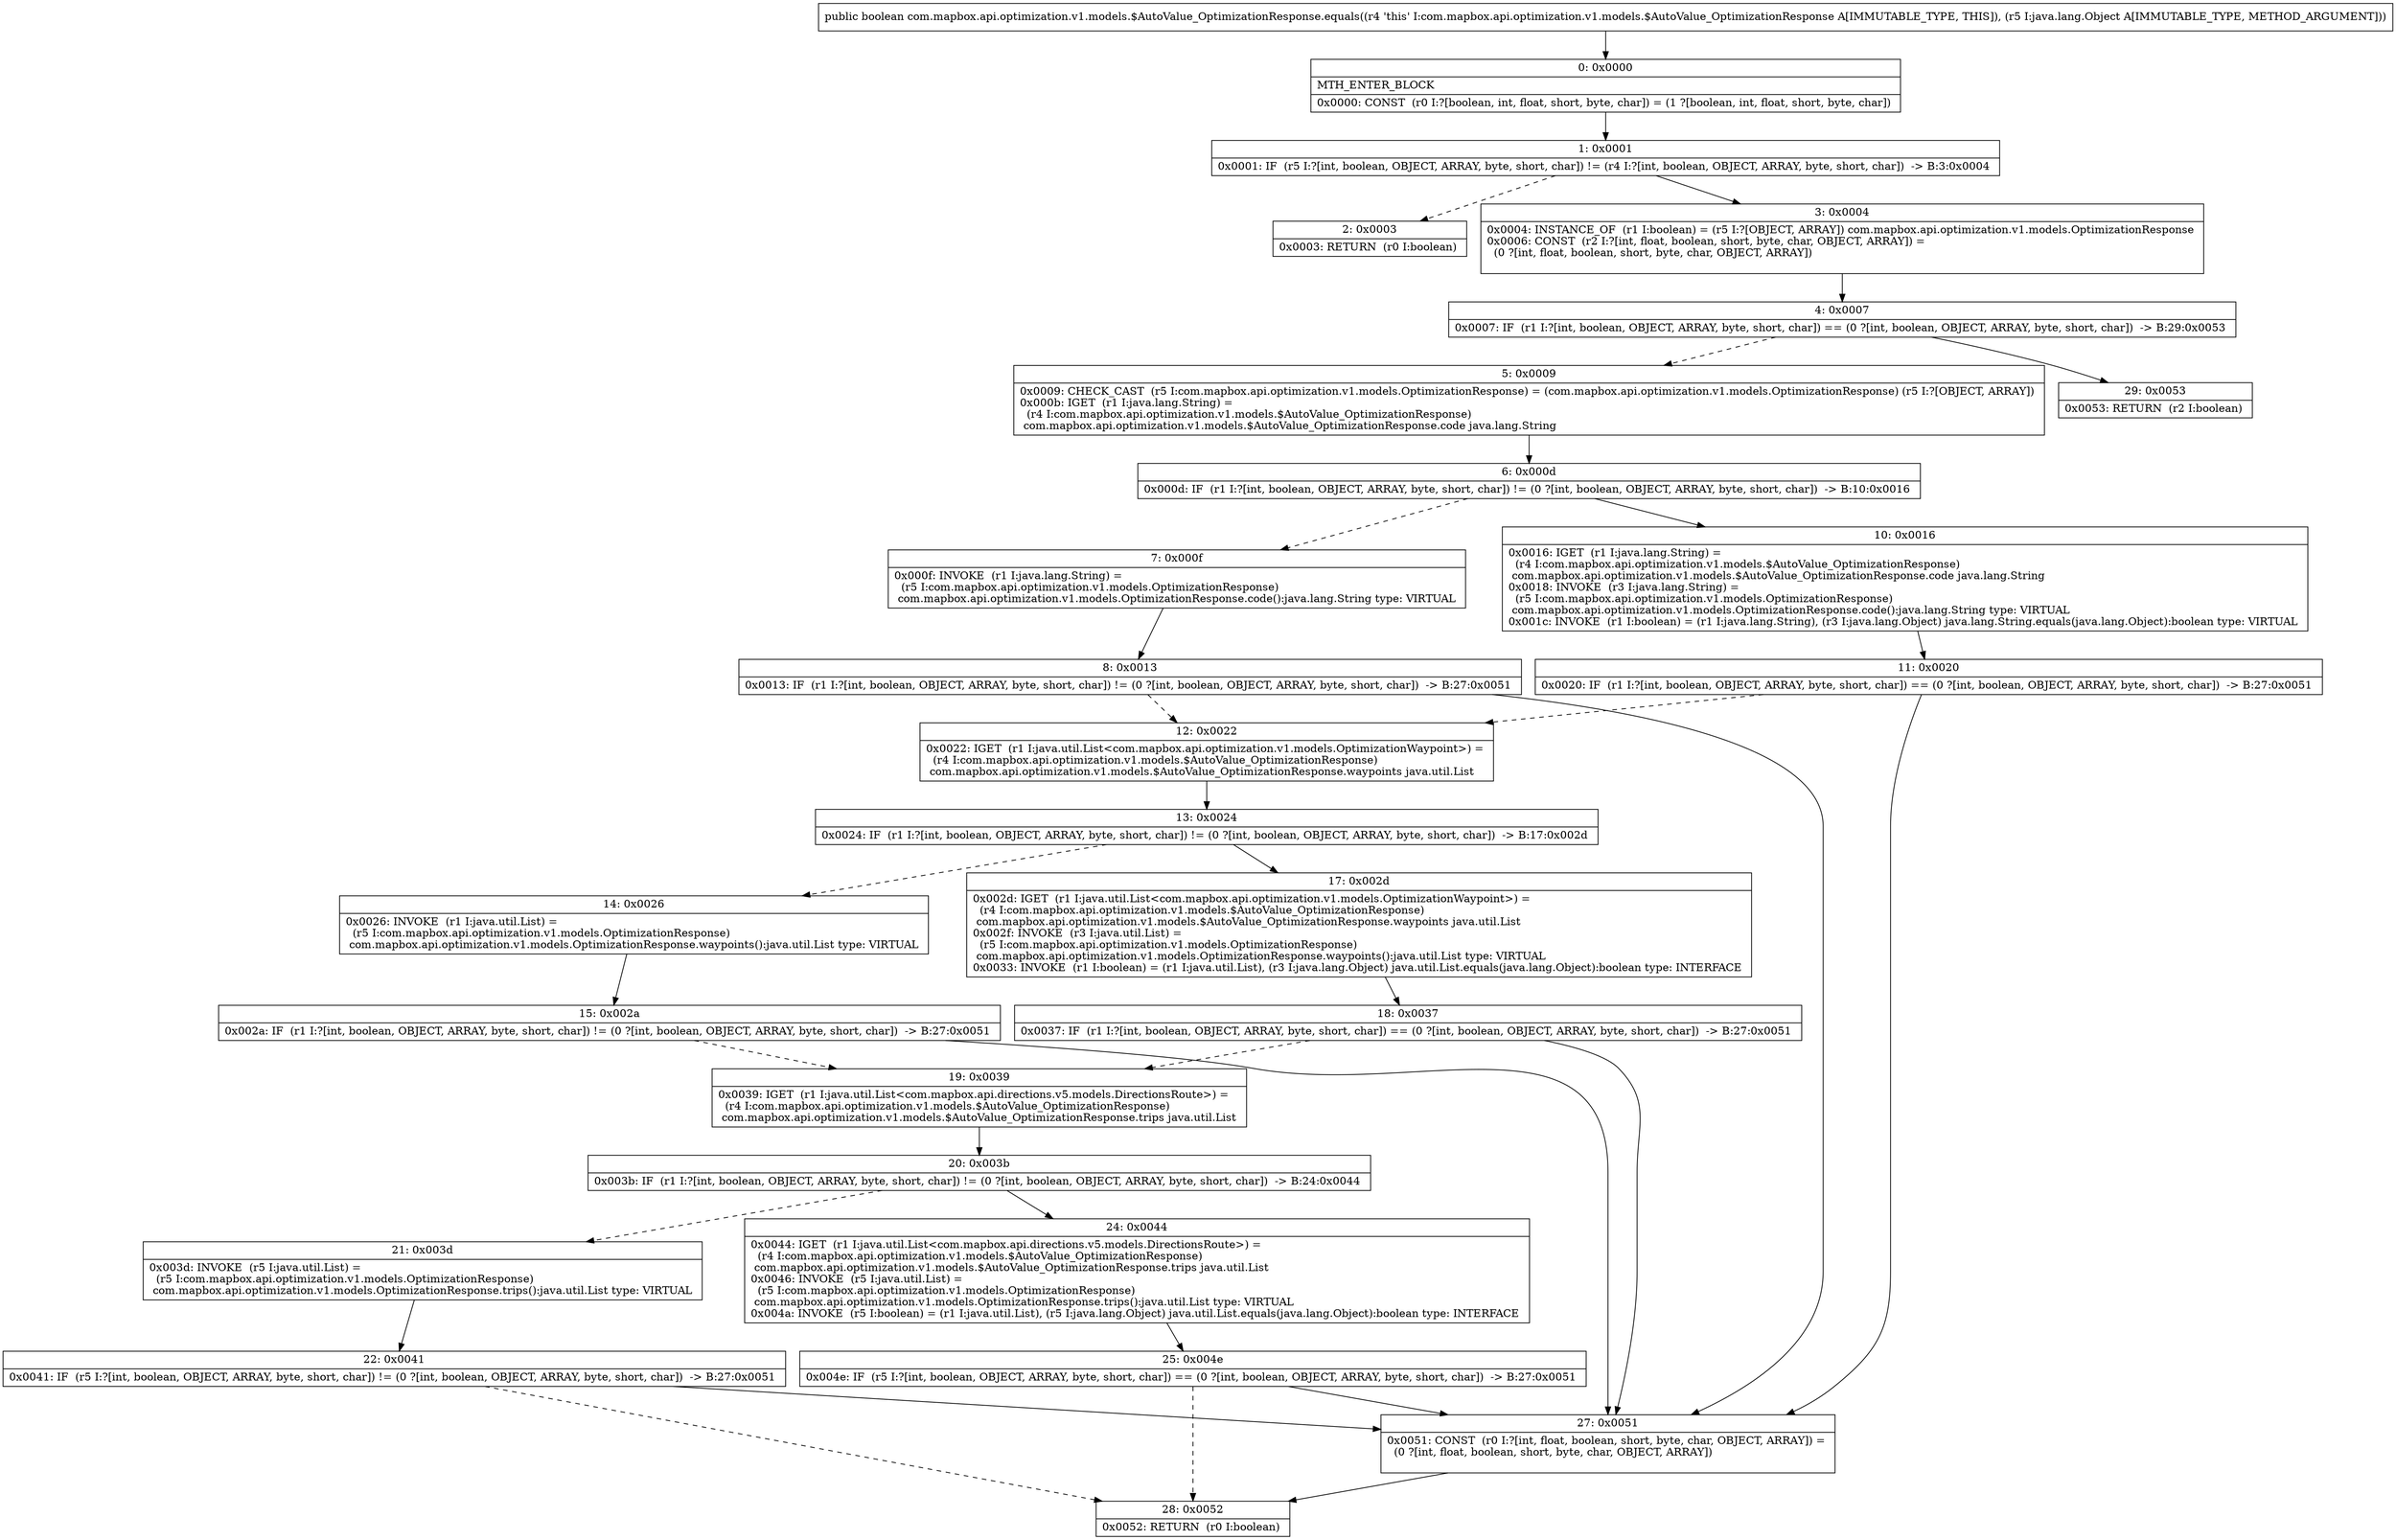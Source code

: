 digraph "CFG forcom.mapbox.api.optimization.v1.models.$AutoValue_OptimizationResponse.equals(Ljava\/lang\/Object;)Z" {
Node_0 [shape=record,label="{0\:\ 0x0000|MTH_ENTER_BLOCK\l|0x0000: CONST  (r0 I:?[boolean, int, float, short, byte, char]) = (1 ?[boolean, int, float, short, byte, char]) \l}"];
Node_1 [shape=record,label="{1\:\ 0x0001|0x0001: IF  (r5 I:?[int, boolean, OBJECT, ARRAY, byte, short, char]) != (r4 I:?[int, boolean, OBJECT, ARRAY, byte, short, char])  \-\> B:3:0x0004 \l}"];
Node_2 [shape=record,label="{2\:\ 0x0003|0x0003: RETURN  (r0 I:boolean) \l}"];
Node_3 [shape=record,label="{3\:\ 0x0004|0x0004: INSTANCE_OF  (r1 I:boolean) = (r5 I:?[OBJECT, ARRAY]) com.mapbox.api.optimization.v1.models.OptimizationResponse \l0x0006: CONST  (r2 I:?[int, float, boolean, short, byte, char, OBJECT, ARRAY]) = \l  (0 ?[int, float, boolean, short, byte, char, OBJECT, ARRAY])\l \l}"];
Node_4 [shape=record,label="{4\:\ 0x0007|0x0007: IF  (r1 I:?[int, boolean, OBJECT, ARRAY, byte, short, char]) == (0 ?[int, boolean, OBJECT, ARRAY, byte, short, char])  \-\> B:29:0x0053 \l}"];
Node_5 [shape=record,label="{5\:\ 0x0009|0x0009: CHECK_CAST  (r5 I:com.mapbox.api.optimization.v1.models.OptimizationResponse) = (com.mapbox.api.optimization.v1.models.OptimizationResponse) (r5 I:?[OBJECT, ARRAY]) \l0x000b: IGET  (r1 I:java.lang.String) = \l  (r4 I:com.mapbox.api.optimization.v1.models.$AutoValue_OptimizationResponse)\l com.mapbox.api.optimization.v1.models.$AutoValue_OptimizationResponse.code java.lang.String \l}"];
Node_6 [shape=record,label="{6\:\ 0x000d|0x000d: IF  (r1 I:?[int, boolean, OBJECT, ARRAY, byte, short, char]) != (0 ?[int, boolean, OBJECT, ARRAY, byte, short, char])  \-\> B:10:0x0016 \l}"];
Node_7 [shape=record,label="{7\:\ 0x000f|0x000f: INVOKE  (r1 I:java.lang.String) = \l  (r5 I:com.mapbox.api.optimization.v1.models.OptimizationResponse)\l com.mapbox.api.optimization.v1.models.OptimizationResponse.code():java.lang.String type: VIRTUAL \l}"];
Node_8 [shape=record,label="{8\:\ 0x0013|0x0013: IF  (r1 I:?[int, boolean, OBJECT, ARRAY, byte, short, char]) != (0 ?[int, boolean, OBJECT, ARRAY, byte, short, char])  \-\> B:27:0x0051 \l}"];
Node_10 [shape=record,label="{10\:\ 0x0016|0x0016: IGET  (r1 I:java.lang.String) = \l  (r4 I:com.mapbox.api.optimization.v1.models.$AutoValue_OptimizationResponse)\l com.mapbox.api.optimization.v1.models.$AutoValue_OptimizationResponse.code java.lang.String \l0x0018: INVOKE  (r3 I:java.lang.String) = \l  (r5 I:com.mapbox.api.optimization.v1.models.OptimizationResponse)\l com.mapbox.api.optimization.v1.models.OptimizationResponse.code():java.lang.String type: VIRTUAL \l0x001c: INVOKE  (r1 I:boolean) = (r1 I:java.lang.String), (r3 I:java.lang.Object) java.lang.String.equals(java.lang.Object):boolean type: VIRTUAL \l}"];
Node_11 [shape=record,label="{11\:\ 0x0020|0x0020: IF  (r1 I:?[int, boolean, OBJECT, ARRAY, byte, short, char]) == (0 ?[int, boolean, OBJECT, ARRAY, byte, short, char])  \-\> B:27:0x0051 \l}"];
Node_12 [shape=record,label="{12\:\ 0x0022|0x0022: IGET  (r1 I:java.util.List\<com.mapbox.api.optimization.v1.models.OptimizationWaypoint\>) = \l  (r4 I:com.mapbox.api.optimization.v1.models.$AutoValue_OptimizationResponse)\l com.mapbox.api.optimization.v1.models.$AutoValue_OptimizationResponse.waypoints java.util.List \l}"];
Node_13 [shape=record,label="{13\:\ 0x0024|0x0024: IF  (r1 I:?[int, boolean, OBJECT, ARRAY, byte, short, char]) != (0 ?[int, boolean, OBJECT, ARRAY, byte, short, char])  \-\> B:17:0x002d \l}"];
Node_14 [shape=record,label="{14\:\ 0x0026|0x0026: INVOKE  (r1 I:java.util.List) = \l  (r5 I:com.mapbox.api.optimization.v1.models.OptimizationResponse)\l com.mapbox.api.optimization.v1.models.OptimizationResponse.waypoints():java.util.List type: VIRTUAL \l}"];
Node_15 [shape=record,label="{15\:\ 0x002a|0x002a: IF  (r1 I:?[int, boolean, OBJECT, ARRAY, byte, short, char]) != (0 ?[int, boolean, OBJECT, ARRAY, byte, short, char])  \-\> B:27:0x0051 \l}"];
Node_17 [shape=record,label="{17\:\ 0x002d|0x002d: IGET  (r1 I:java.util.List\<com.mapbox.api.optimization.v1.models.OptimizationWaypoint\>) = \l  (r4 I:com.mapbox.api.optimization.v1.models.$AutoValue_OptimizationResponse)\l com.mapbox.api.optimization.v1.models.$AutoValue_OptimizationResponse.waypoints java.util.List \l0x002f: INVOKE  (r3 I:java.util.List) = \l  (r5 I:com.mapbox.api.optimization.v1.models.OptimizationResponse)\l com.mapbox.api.optimization.v1.models.OptimizationResponse.waypoints():java.util.List type: VIRTUAL \l0x0033: INVOKE  (r1 I:boolean) = (r1 I:java.util.List), (r3 I:java.lang.Object) java.util.List.equals(java.lang.Object):boolean type: INTERFACE \l}"];
Node_18 [shape=record,label="{18\:\ 0x0037|0x0037: IF  (r1 I:?[int, boolean, OBJECT, ARRAY, byte, short, char]) == (0 ?[int, boolean, OBJECT, ARRAY, byte, short, char])  \-\> B:27:0x0051 \l}"];
Node_19 [shape=record,label="{19\:\ 0x0039|0x0039: IGET  (r1 I:java.util.List\<com.mapbox.api.directions.v5.models.DirectionsRoute\>) = \l  (r4 I:com.mapbox.api.optimization.v1.models.$AutoValue_OptimizationResponse)\l com.mapbox.api.optimization.v1.models.$AutoValue_OptimizationResponse.trips java.util.List \l}"];
Node_20 [shape=record,label="{20\:\ 0x003b|0x003b: IF  (r1 I:?[int, boolean, OBJECT, ARRAY, byte, short, char]) != (0 ?[int, boolean, OBJECT, ARRAY, byte, short, char])  \-\> B:24:0x0044 \l}"];
Node_21 [shape=record,label="{21\:\ 0x003d|0x003d: INVOKE  (r5 I:java.util.List) = \l  (r5 I:com.mapbox.api.optimization.v1.models.OptimizationResponse)\l com.mapbox.api.optimization.v1.models.OptimizationResponse.trips():java.util.List type: VIRTUAL \l}"];
Node_22 [shape=record,label="{22\:\ 0x0041|0x0041: IF  (r5 I:?[int, boolean, OBJECT, ARRAY, byte, short, char]) != (0 ?[int, boolean, OBJECT, ARRAY, byte, short, char])  \-\> B:27:0x0051 \l}"];
Node_24 [shape=record,label="{24\:\ 0x0044|0x0044: IGET  (r1 I:java.util.List\<com.mapbox.api.directions.v5.models.DirectionsRoute\>) = \l  (r4 I:com.mapbox.api.optimization.v1.models.$AutoValue_OptimizationResponse)\l com.mapbox.api.optimization.v1.models.$AutoValue_OptimizationResponse.trips java.util.List \l0x0046: INVOKE  (r5 I:java.util.List) = \l  (r5 I:com.mapbox.api.optimization.v1.models.OptimizationResponse)\l com.mapbox.api.optimization.v1.models.OptimizationResponse.trips():java.util.List type: VIRTUAL \l0x004a: INVOKE  (r5 I:boolean) = (r1 I:java.util.List), (r5 I:java.lang.Object) java.util.List.equals(java.lang.Object):boolean type: INTERFACE \l}"];
Node_25 [shape=record,label="{25\:\ 0x004e|0x004e: IF  (r5 I:?[int, boolean, OBJECT, ARRAY, byte, short, char]) == (0 ?[int, boolean, OBJECT, ARRAY, byte, short, char])  \-\> B:27:0x0051 \l}"];
Node_27 [shape=record,label="{27\:\ 0x0051|0x0051: CONST  (r0 I:?[int, float, boolean, short, byte, char, OBJECT, ARRAY]) = \l  (0 ?[int, float, boolean, short, byte, char, OBJECT, ARRAY])\l \l}"];
Node_28 [shape=record,label="{28\:\ 0x0052|0x0052: RETURN  (r0 I:boolean) \l}"];
Node_29 [shape=record,label="{29\:\ 0x0053|0x0053: RETURN  (r2 I:boolean) \l}"];
MethodNode[shape=record,label="{public boolean com.mapbox.api.optimization.v1.models.$AutoValue_OptimizationResponse.equals((r4 'this' I:com.mapbox.api.optimization.v1.models.$AutoValue_OptimizationResponse A[IMMUTABLE_TYPE, THIS]), (r5 I:java.lang.Object A[IMMUTABLE_TYPE, METHOD_ARGUMENT])) }"];
MethodNode -> Node_0;
Node_0 -> Node_1;
Node_1 -> Node_2[style=dashed];
Node_1 -> Node_3;
Node_3 -> Node_4;
Node_4 -> Node_5[style=dashed];
Node_4 -> Node_29;
Node_5 -> Node_6;
Node_6 -> Node_7[style=dashed];
Node_6 -> Node_10;
Node_7 -> Node_8;
Node_8 -> Node_27;
Node_8 -> Node_12[style=dashed];
Node_10 -> Node_11;
Node_11 -> Node_12[style=dashed];
Node_11 -> Node_27;
Node_12 -> Node_13;
Node_13 -> Node_14[style=dashed];
Node_13 -> Node_17;
Node_14 -> Node_15;
Node_15 -> Node_27;
Node_15 -> Node_19[style=dashed];
Node_17 -> Node_18;
Node_18 -> Node_19[style=dashed];
Node_18 -> Node_27;
Node_19 -> Node_20;
Node_20 -> Node_21[style=dashed];
Node_20 -> Node_24;
Node_21 -> Node_22;
Node_22 -> Node_27;
Node_22 -> Node_28[style=dashed];
Node_24 -> Node_25;
Node_25 -> Node_27;
Node_25 -> Node_28[style=dashed];
Node_27 -> Node_28;
}

